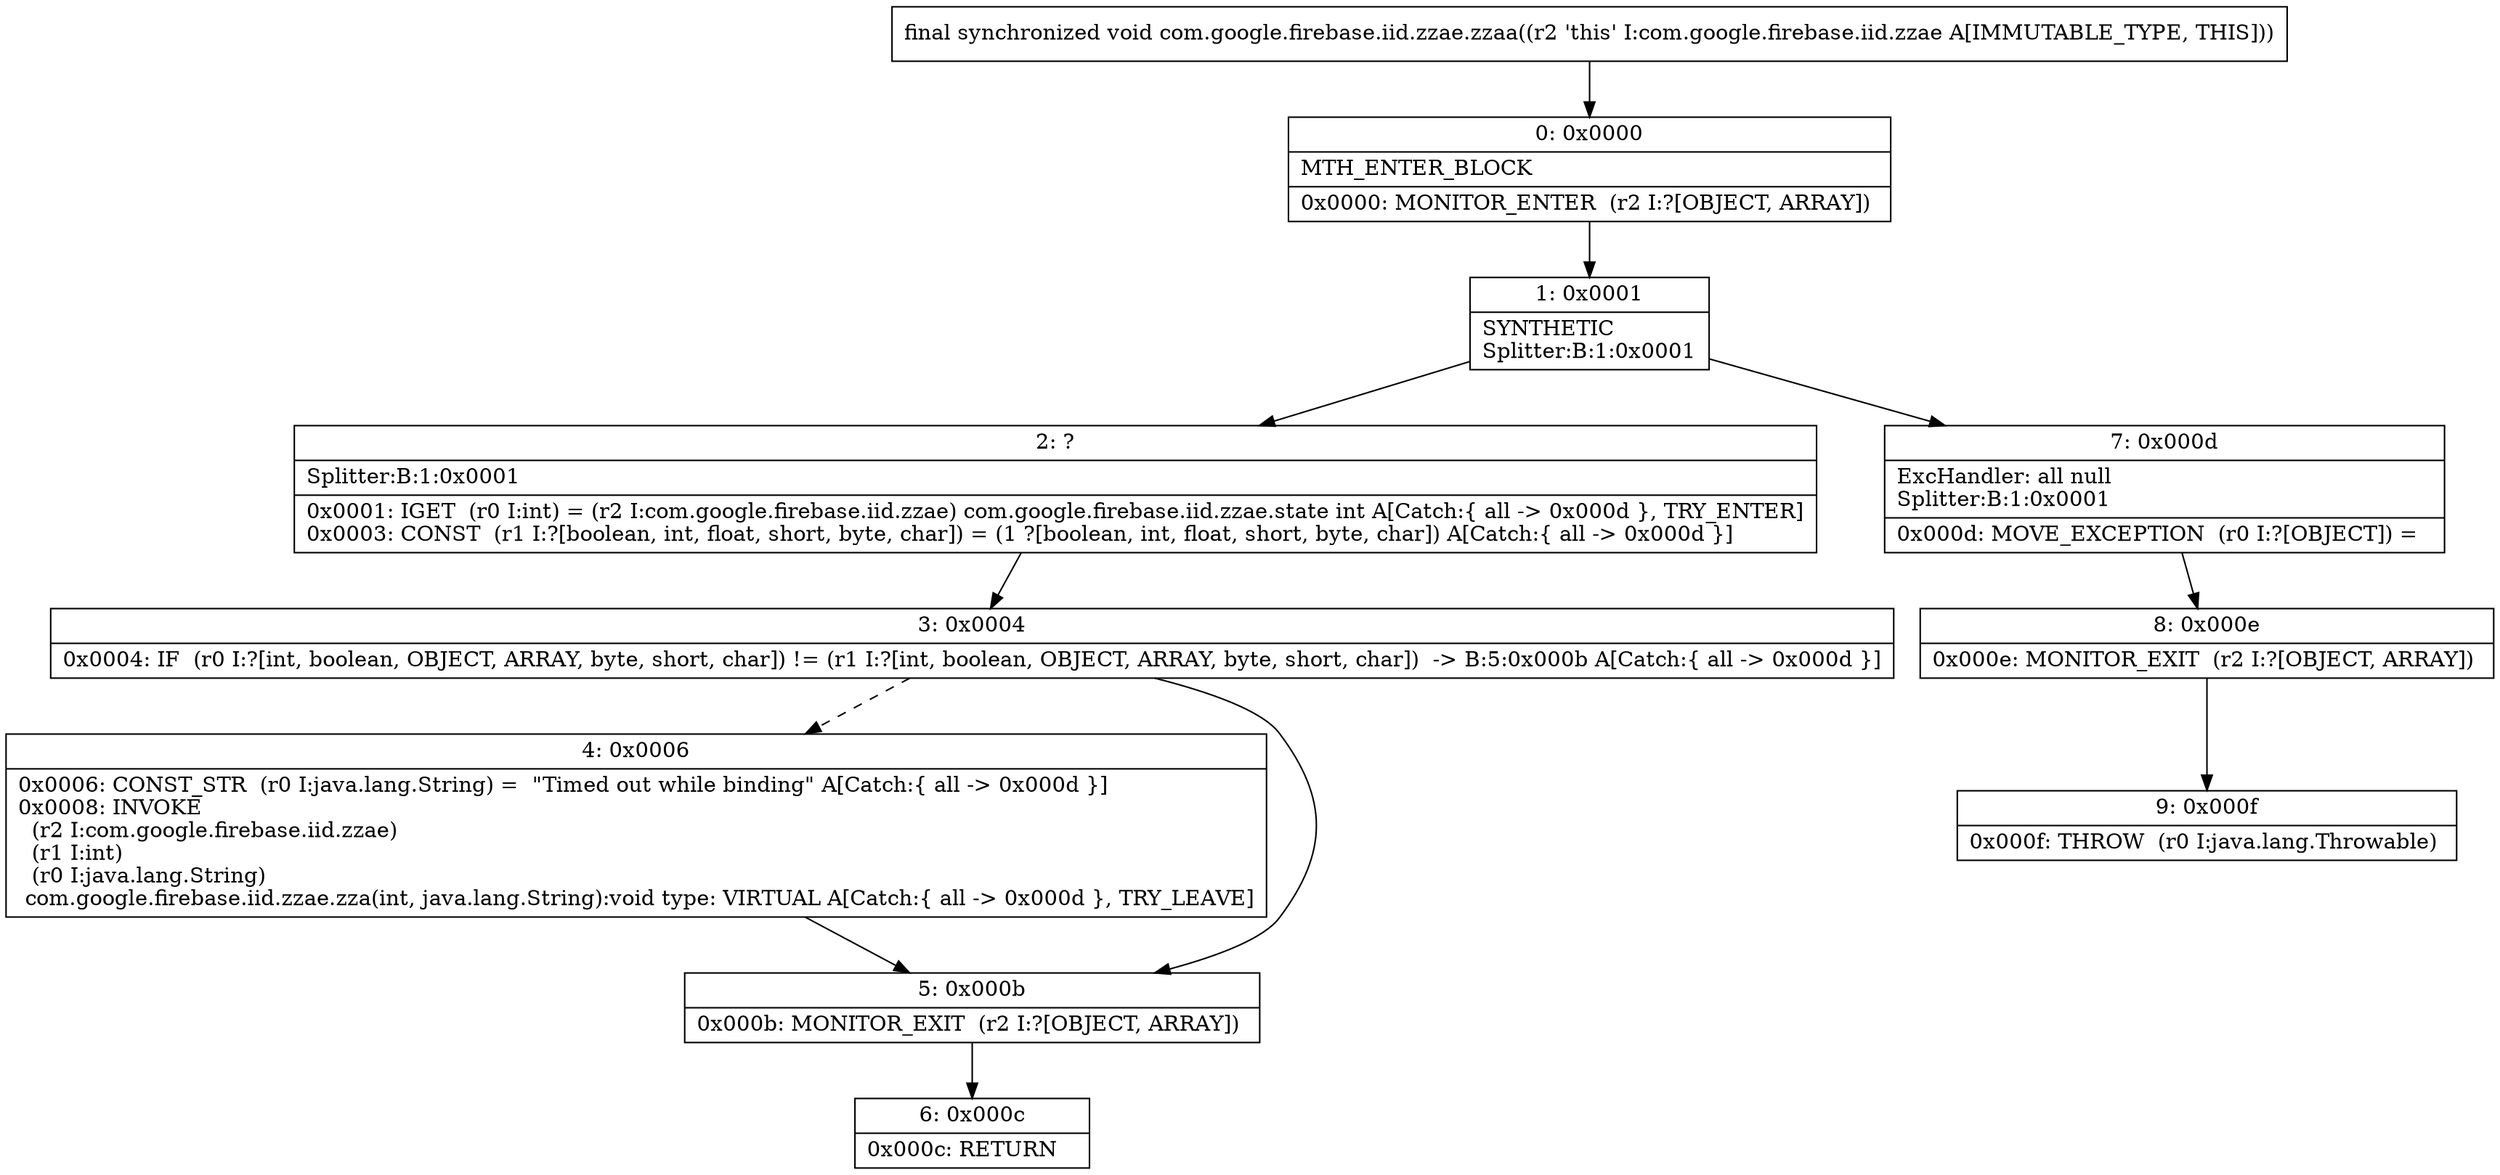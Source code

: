 digraph "CFG forcom.google.firebase.iid.zzae.zzaa()V" {
Node_0 [shape=record,label="{0\:\ 0x0000|MTH_ENTER_BLOCK\l|0x0000: MONITOR_ENTER  (r2 I:?[OBJECT, ARRAY]) \l}"];
Node_1 [shape=record,label="{1\:\ 0x0001|SYNTHETIC\lSplitter:B:1:0x0001\l}"];
Node_2 [shape=record,label="{2\:\ ?|Splitter:B:1:0x0001\l|0x0001: IGET  (r0 I:int) = (r2 I:com.google.firebase.iid.zzae) com.google.firebase.iid.zzae.state int A[Catch:\{ all \-\> 0x000d \}, TRY_ENTER]\l0x0003: CONST  (r1 I:?[boolean, int, float, short, byte, char]) = (1 ?[boolean, int, float, short, byte, char]) A[Catch:\{ all \-\> 0x000d \}]\l}"];
Node_3 [shape=record,label="{3\:\ 0x0004|0x0004: IF  (r0 I:?[int, boolean, OBJECT, ARRAY, byte, short, char]) != (r1 I:?[int, boolean, OBJECT, ARRAY, byte, short, char])  \-\> B:5:0x000b A[Catch:\{ all \-\> 0x000d \}]\l}"];
Node_4 [shape=record,label="{4\:\ 0x0006|0x0006: CONST_STR  (r0 I:java.lang.String) =  \"Timed out while binding\" A[Catch:\{ all \-\> 0x000d \}]\l0x0008: INVOKE  \l  (r2 I:com.google.firebase.iid.zzae)\l  (r1 I:int)\l  (r0 I:java.lang.String)\l com.google.firebase.iid.zzae.zza(int, java.lang.String):void type: VIRTUAL A[Catch:\{ all \-\> 0x000d \}, TRY_LEAVE]\l}"];
Node_5 [shape=record,label="{5\:\ 0x000b|0x000b: MONITOR_EXIT  (r2 I:?[OBJECT, ARRAY]) \l}"];
Node_6 [shape=record,label="{6\:\ 0x000c|0x000c: RETURN   \l}"];
Node_7 [shape=record,label="{7\:\ 0x000d|ExcHandler: all null\lSplitter:B:1:0x0001\l|0x000d: MOVE_EXCEPTION  (r0 I:?[OBJECT]) =  \l}"];
Node_8 [shape=record,label="{8\:\ 0x000e|0x000e: MONITOR_EXIT  (r2 I:?[OBJECT, ARRAY]) \l}"];
Node_9 [shape=record,label="{9\:\ 0x000f|0x000f: THROW  (r0 I:java.lang.Throwable) \l}"];
MethodNode[shape=record,label="{final synchronized void com.google.firebase.iid.zzae.zzaa((r2 'this' I:com.google.firebase.iid.zzae A[IMMUTABLE_TYPE, THIS])) }"];
MethodNode -> Node_0;
Node_0 -> Node_1;
Node_1 -> Node_2;
Node_1 -> Node_7;
Node_2 -> Node_3;
Node_3 -> Node_4[style=dashed];
Node_3 -> Node_5;
Node_4 -> Node_5;
Node_5 -> Node_6;
Node_7 -> Node_8;
Node_8 -> Node_9;
}


